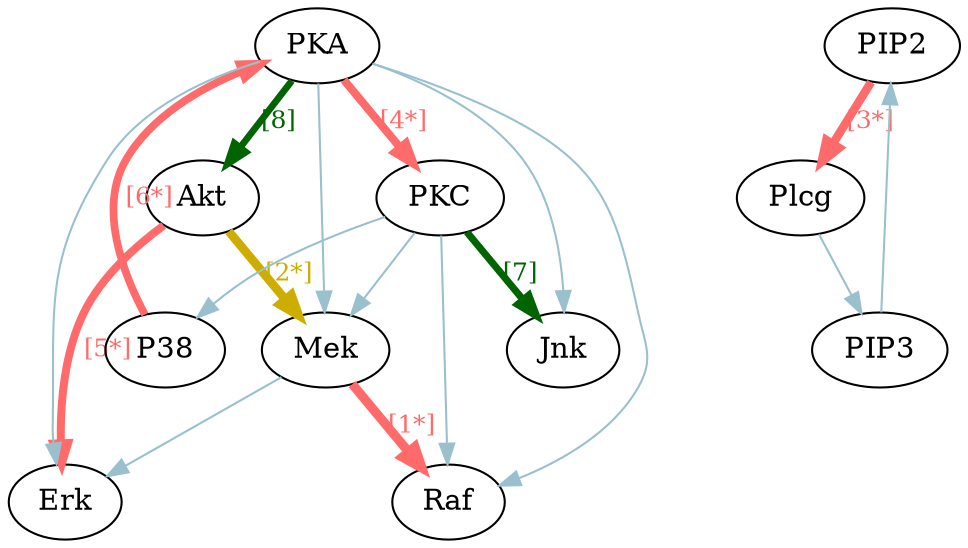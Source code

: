 // {'in': 'experiments/bn/sachs.dsc', 'id': 'HC/STD/sachs/N100', 'randomise': [], 'var_order': ['Akt', 'Erk', 'Jnk', 'Mek', 'P38', 'PIP2', 'PIP3', 'PKA', 'PKC', 'Plcg', 'Raf'], 'score': -10.77317, 'algorithm': 'HC', 'N': 100, 'params': {'score': 'bic', 'base': 'e', 'k': 1}, 'dataset': True, 'os': 'Windows v10.0.22621', 'cpu': 'Intel(R) Core(TM) i7-10510U CPU @ 1.80GHz', 'python': '3.8.2.final.0 (64 bit)', 'ram': 16, 'software_version': 94}
digraph {
	graph [dpi=300 splines=true start=42]
	Akt [label=Akt pos="2.435,0.250!"]
	Erk [label=Erk pos="2.060,1.406!"]
	Jnk [label=Jnk pos="3.588,3.719!"]
	Mek [label=Mek pos="1.088,2.562!"]
	P38 [label=P38 pos="4.588,3.719!"]
	PIP2 [label=PIP2 pos="5.782,3.719!"]
	PIP3 [label=PIP3 pos="6.282,4.875!"]
	PKA [label=PKA pos="2.518,4.875!"]
	PKC [label=PKC pos="2.518,6.031!"]
	Plcg [label=Plcg pos="5.699,6.031!"]
	Raf [label=Raf pos="1.532,3.719!"]
	Mek -> Raf [label="[1*]  " color=indianred1 fontcolor=indianred1 fontsize=12 labelfloat=true penwidth=4.46]
	Akt -> Mek [label="[2*]  " color=gold3 fontcolor=gold3 fontsize=12 labelfloat=true penwidth=4.19]
	PIP2 -> Plcg [label="[3*]  " color=indianred1 fontcolor=indianred1 fontsize=12 labelfloat=true penwidth=4.11]
	PKA -> PKC [label="[4*]  " color=indianred1 fontcolor=indianred1 fontsize=12 labelfloat=true penwidth=3.87]
	Akt -> Erk [label="[5*]  " color=indianred1 fontcolor=indianred1 fontsize=12 labelfloat=true penwidth=3.84]
	P38 -> PKA [label="[6*]  " color=indianred1 fontcolor=indianred1 fontsize=12 labelfloat=true penwidth=3.70]
	PKC -> Jnk [label="[7]  " color=darkgreen fontcolor=darkgreen fontsize=12 labelfloat=true penwidth=3.41]
	PKA -> Akt [label="[8]  " color=darkgreen fontcolor=darkgreen fontsize=12 labelfloat=true penwidth=3.23]
	PKC -> P38 [color=lightblue3]
	PKA -> Jnk [color=lightblue3]
	PKC -> Raf [color=lightblue3]
	PKA -> Raf [color=lightblue3]
	Plcg -> PIP3 [color=lightblue3]
	PKA -> Erk [color=lightblue3]
	PKA -> Mek [color=lightblue3]
	Mek -> Erk [color=lightblue3]
	PKC -> Mek [color=lightblue3]
	PIP3 -> PIP2 [color=lightblue3]
}
